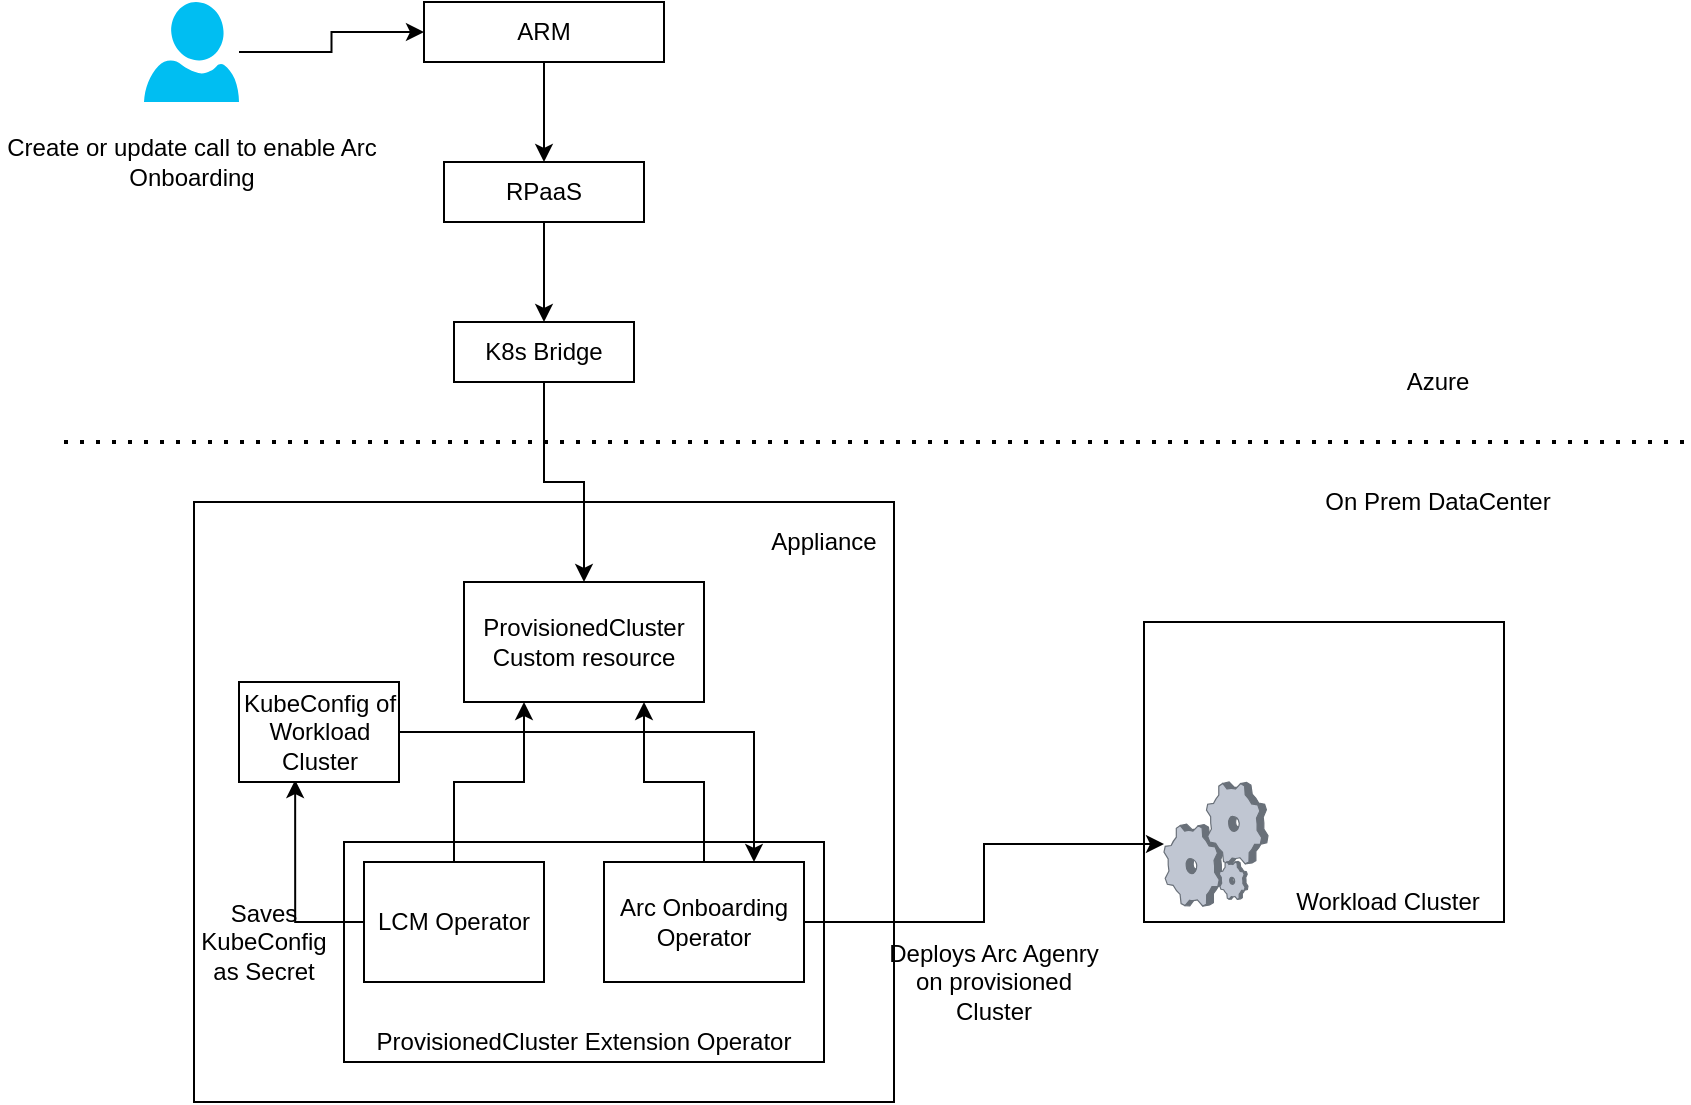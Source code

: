 <mxfile version="14.9.4" type="github">
  <diagram id="NvPChnOz5gp6kX2Rmhac" name="Page-1">
    <mxGraphModel dx="929" dy="633" grid="1" gridSize="10" guides="1" tooltips="1" connect="1" arrows="1" fold="1" page="1" pageScale="1" pageWidth="850" pageHeight="1100" math="0" shadow="0">
      <root>
        <mxCell id="0" />
        <mxCell id="1" parent="0" />
        <mxCell id="QGmkmGnSFJE9spn63MvY-1" value="" style="rounded=0;whiteSpace=wrap;html=1;" vertex="1" parent="1">
          <mxGeometry x="105" y="270" width="350" height="300" as="geometry" />
        </mxCell>
        <mxCell id="QGmkmGnSFJE9spn63MvY-3" value="" style="endArrow=none;dashed=1;html=1;dashPattern=1 3;strokeWidth=2;" edge="1" parent="1">
          <mxGeometry width="50" height="50" relative="1" as="geometry">
            <mxPoint x="40" y="240" as="sourcePoint" />
            <mxPoint x="850" y="240" as="targetPoint" />
            <Array as="points">
              <mxPoint x="390" y="240" />
            </Array>
          </mxGeometry>
        </mxCell>
        <mxCell id="QGmkmGnSFJE9spn63MvY-4" value="ProvisionedCluster Custom resource" style="rounded=0;whiteSpace=wrap;html=1;" vertex="1" parent="1">
          <mxGeometry x="240" y="310" width="120" height="60" as="geometry" />
        </mxCell>
        <mxCell id="QGmkmGnSFJE9spn63MvY-6" value="" style="rounded=0;whiteSpace=wrap;html=1;" vertex="1" parent="1">
          <mxGeometry x="180" y="440" width="240" height="110" as="geometry" />
        </mxCell>
        <mxCell id="QGmkmGnSFJE9spn63MvY-11" style="edgeStyle=orthogonalEdgeStyle;rounded=0;orthogonalLoop=1;jettySize=auto;html=1;exitX=0.5;exitY=0;exitDx=0;exitDy=0;entryX=0.25;entryY=1;entryDx=0;entryDy=0;" edge="1" parent="1" source="QGmkmGnSFJE9spn63MvY-7" target="QGmkmGnSFJE9spn63MvY-4">
          <mxGeometry relative="1" as="geometry" />
        </mxCell>
        <mxCell id="QGmkmGnSFJE9spn63MvY-37" style="edgeStyle=orthogonalEdgeStyle;rounded=0;orthogonalLoop=1;jettySize=auto;html=1;exitX=0;exitY=0.5;exitDx=0;exitDy=0;entryX=0.351;entryY=0.98;entryDx=0;entryDy=0;entryPerimeter=0;" edge="1" parent="1" source="QGmkmGnSFJE9spn63MvY-7" target="QGmkmGnSFJE9spn63MvY-36">
          <mxGeometry relative="1" as="geometry" />
        </mxCell>
        <mxCell id="QGmkmGnSFJE9spn63MvY-7" value="LCM Operator" style="rounded=0;whiteSpace=wrap;html=1;" vertex="1" parent="1">
          <mxGeometry x="190" y="450" width="90" height="60" as="geometry" />
        </mxCell>
        <mxCell id="QGmkmGnSFJE9spn63MvY-12" style="edgeStyle=orthogonalEdgeStyle;rounded=0;orthogonalLoop=1;jettySize=auto;html=1;exitX=0.5;exitY=0;exitDx=0;exitDy=0;entryX=0.75;entryY=1;entryDx=0;entryDy=0;" edge="1" parent="1" source="QGmkmGnSFJE9spn63MvY-8" target="QGmkmGnSFJE9spn63MvY-4">
          <mxGeometry relative="1" as="geometry" />
        </mxCell>
        <mxCell id="QGmkmGnSFJE9spn63MvY-8" value="Arc Onboarding Operator" style="rounded=0;whiteSpace=wrap;html=1;" vertex="1" parent="1">
          <mxGeometry x="310" y="450" width="100" height="60" as="geometry" />
        </mxCell>
        <mxCell id="QGmkmGnSFJE9spn63MvY-9" value="ProvisionedCluster Extension Operator" style="text;html=1;strokeColor=none;fillColor=none;align=center;verticalAlign=middle;whiteSpace=wrap;rounded=0;" vertex="1" parent="1">
          <mxGeometry x="170" y="530" width="260" height="20" as="geometry" />
        </mxCell>
        <mxCell id="QGmkmGnSFJE9spn63MvY-16" value="" style="rounded=0;whiteSpace=wrap;html=1;" vertex="1" parent="1">
          <mxGeometry x="580" y="330" width="180" height="150" as="geometry" />
        </mxCell>
        <mxCell id="QGmkmGnSFJE9spn63MvY-17" value="Workload Cluster" style="text;html=1;strokeColor=none;fillColor=none;align=center;verticalAlign=middle;whiteSpace=wrap;rounded=0;" vertex="1" parent="1">
          <mxGeometry x="652" y="460" width="100" height="20" as="geometry" />
        </mxCell>
        <mxCell id="QGmkmGnSFJE9spn63MvY-23" value="" style="edgeStyle=orthogonalEdgeStyle;rounded=0;orthogonalLoop=1;jettySize=auto;html=1;exitX=1;exitY=0.5;exitDx=0;exitDy=0;" edge="1" parent="1" source="QGmkmGnSFJE9spn63MvY-8" target="QGmkmGnSFJE9spn63MvY-19">
          <mxGeometry relative="1" as="geometry">
            <mxPoint x="550" y="490" as="sourcePoint" />
          </mxGeometry>
        </mxCell>
        <mxCell id="QGmkmGnSFJE9spn63MvY-19" value="" style="verticalLabelPosition=bottom;aspect=fixed;html=1;verticalAlign=top;strokeColor=none;align=center;outlineConnect=0;shape=mxgraph.citrix.process;" vertex="1" parent="1">
          <mxGeometry x="590" y="410" width="52" height="62" as="geometry" />
        </mxCell>
        <mxCell id="QGmkmGnSFJE9spn63MvY-24" value="Deploys Arc Agenry on provisioned Cluster" style="text;html=1;strokeColor=none;fillColor=none;align=center;verticalAlign=middle;whiteSpace=wrap;rounded=0;" vertex="1" parent="1">
          <mxGeometry x="450" y="500" width="110" height="20" as="geometry" />
        </mxCell>
        <mxCell id="QGmkmGnSFJE9spn63MvY-25" value="On Prem DataCenter" style="text;html=1;strokeColor=none;fillColor=none;align=center;verticalAlign=middle;whiteSpace=wrap;rounded=0;" vertex="1" parent="1">
          <mxGeometry x="633" y="260" width="188" height="20" as="geometry" />
        </mxCell>
        <mxCell id="QGmkmGnSFJE9spn63MvY-26" value="Azure" style="text;html=1;strokeColor=none;fillColor=none;align=center;verticalAlign=middle;whiteSpace=wrap;rounded=0;" vertex="1" parent="1">
          <mxGeometry x="642" y="200" width="170" height="20" as="geometry" />
        </mxCell>
        <mxCell id="QGmkmGnSFJE9spn63MvY-31" value="" style="edgeStyle=orthogonalEdgeStyle;rounded=0;orthogonalLoop=1;jettySize=auto;html=1;" edge="1" parent="1" source="QGmkmGnSFJE9spn63MvY-27" target="QGmkmGnSFJE9spn63MvY-28">
          <mxGeometry relative="1" as="geometry" />
        </mxCell>
        <mxCell id="QGmkmGnSFJE9spn63MvY-27" value="" style="verticalLabelPosition=bottom;html=1;verticalAlign=top;align=center;strokeColor=none;fillColor=#00BEF2;shape=mxgraph.azure.user;" vertex="1" parent="1">
          <mxGeometry x="80" y="20" width="47.5" height="50" as="geometry" />
        </mxCell>
        <mxCell id="QGmkmGnSFJE9spn63MvY-32" value="" style="edgeStyle=orthogonalEdgeStyle;rounded=0;orthogonalLoop=1;jettySize=auto;html=1;" edge="1" parent="1" source="QGmkmGnSFJE9spn63MvY-28" target="QGmkmGnSFJE9spn63MvY-29">
          <mxGeometry relative="1" as="geometry" />
        </mxCell>
        <mxCell id="QGmkmGnSFJE9spn63MvY-28" value="ARM" style="rounded=0;whiteSpace=wrap;html=1;" vertex="1" parent="1">
          <mxGeometry x="220" y="20" width="120" height="30" as="geometry" />
        </mxCell>
        <mxCell id="QGmkmGnSFJE9spn63MvY-33" value="" style="edgeStyle=orthogonalEdgeStyle;rounded=0;orthogonalLoop=1;jettySize=auto;html=1;" edge="1" parent="1" source="QGmkmGnSFJE9spn63MvY-29" target="QGmkmGnSFJE9spn63MvY-30">
          <mxGeometry relative="1" as="geometry" />
        </mxCell>
        <mxCell id="QGmkmGnSFJE9spn63MvY-29" value="RPaaS" style="rounded=0;whiteSpace=wrap;html=1;" vertex="1" parent="1">
          <mxGeometry x="230" y="100" width="100" height="30" as="geometry" />
        </mxCell>
        <mxCell id="QGmkmGnSFJE9spn63MvY-34" value="" style="edgeStyle=orthogonalEdgeStyle;rounded=0;orthogonalLoop=1;jettySize=auto;html=1;" edge="1" parent="1" source="QGmkmGnSFJE9spn63MvY-30" target="QGmkmGnSFJE9spn63MvY-4">
          <mxGeometry relative="1" as="geometry" />
        </mxCell>
        <mxCell id="QGmkmGnSFJE9spn63MvY-30" value="K8s Bridge" style="rounded=0;whiteSpace=wrap;html=1;" vertex="1" parent="1">
          <mxGeometry x="235" y="180" width="90" height="30" as="geometry" />
        </mxCell>
        <mxCell id="QGmkmGnSFJE9spn63MvY-35" value="Create or update call to enable Arc Onboarding" style="text;html=1;strokeColor=none;fillColor=none;align=center;verticalAlign=middle;whiteSpace=wrap;rounded=0;" vertex="1" parent="1">
          <mxGeometry x="8.75" y="90" width="190" height="20" as="geometry" />
        </mxCell>
        <mxCell id="QGmkmGnSFJE9spn63MvY-38" style="edgeStyle=orthogonalEdgeStyle;rounded=0;orthogonalLoop=1;jettySize=auto;html=1;exitX=1;exitY=0.5;exitDx=0;exitDy=0;entryX=0.75;entryY=0;entryDx=0;entryDy=0;" edge="1" parent="1" source="QGmkmGnSFJE9spn63MvY-36" target="QGmkmGnSFJE9spn63MvY-8">
          <mxGeometry relative="1" as="geometry" />
        </mxCell>
        <mxCell id="QGmkmGnSFJE9spn63MvY-36" value="KubeConfig of Workload Cluster" style="rounded=0;whiteSpace=wrap;html=1;" vertex="1" parent="1">
          <mxGeometry x="127.5" y="360" width="80" height="50" as="geometry" />
        </mxCell>
        <mxCell id="QGmkmGnSFJE9spn63MvY-39" value="Saves KubeConfig as Secret" style="text;html=1;strokeColor=none;fillColor=none;align=center;verticalAlign=middle;whiteSpace=wrap;rounded=0;" vertex="1" parent="1">
          <mxGeometry x="120" y="480" width="40" height="20" as="geometry" />
        </mxCell>
        <mxCell id="QGmkmGnSFJE9spn63MvY-42" value="Appliance" style="text;html=1;strokeColor=none;fillColor=none;align=center;verticalAlign=middle;whiteSpace=wrap;rounded=0;" vertex="1" parent="1">
          <mxGeometry x="400" y="280" width="40" height="20" as="geometry" />
        </mxCell>
      </root>
    </mxGraphModel>
  </diagram>
</mxfile>
